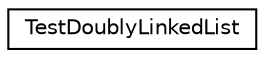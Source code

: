 digraph "类继承关系图"
{
  edge [fontname="Helvetica",fontsize="10",labelfontname="Helvetica",labelfontsize="10"];
  node [fontname="Helvetica",fontsize="10",shape=record];
  rankdir="LR";
  Node0 [label="TestDoublyLinkedList",height=0.2,width=0.4,color="black", fillcolor="white", style="filled",URL="$da/dbb/class_test_doubly_linked_list.html"];
}
